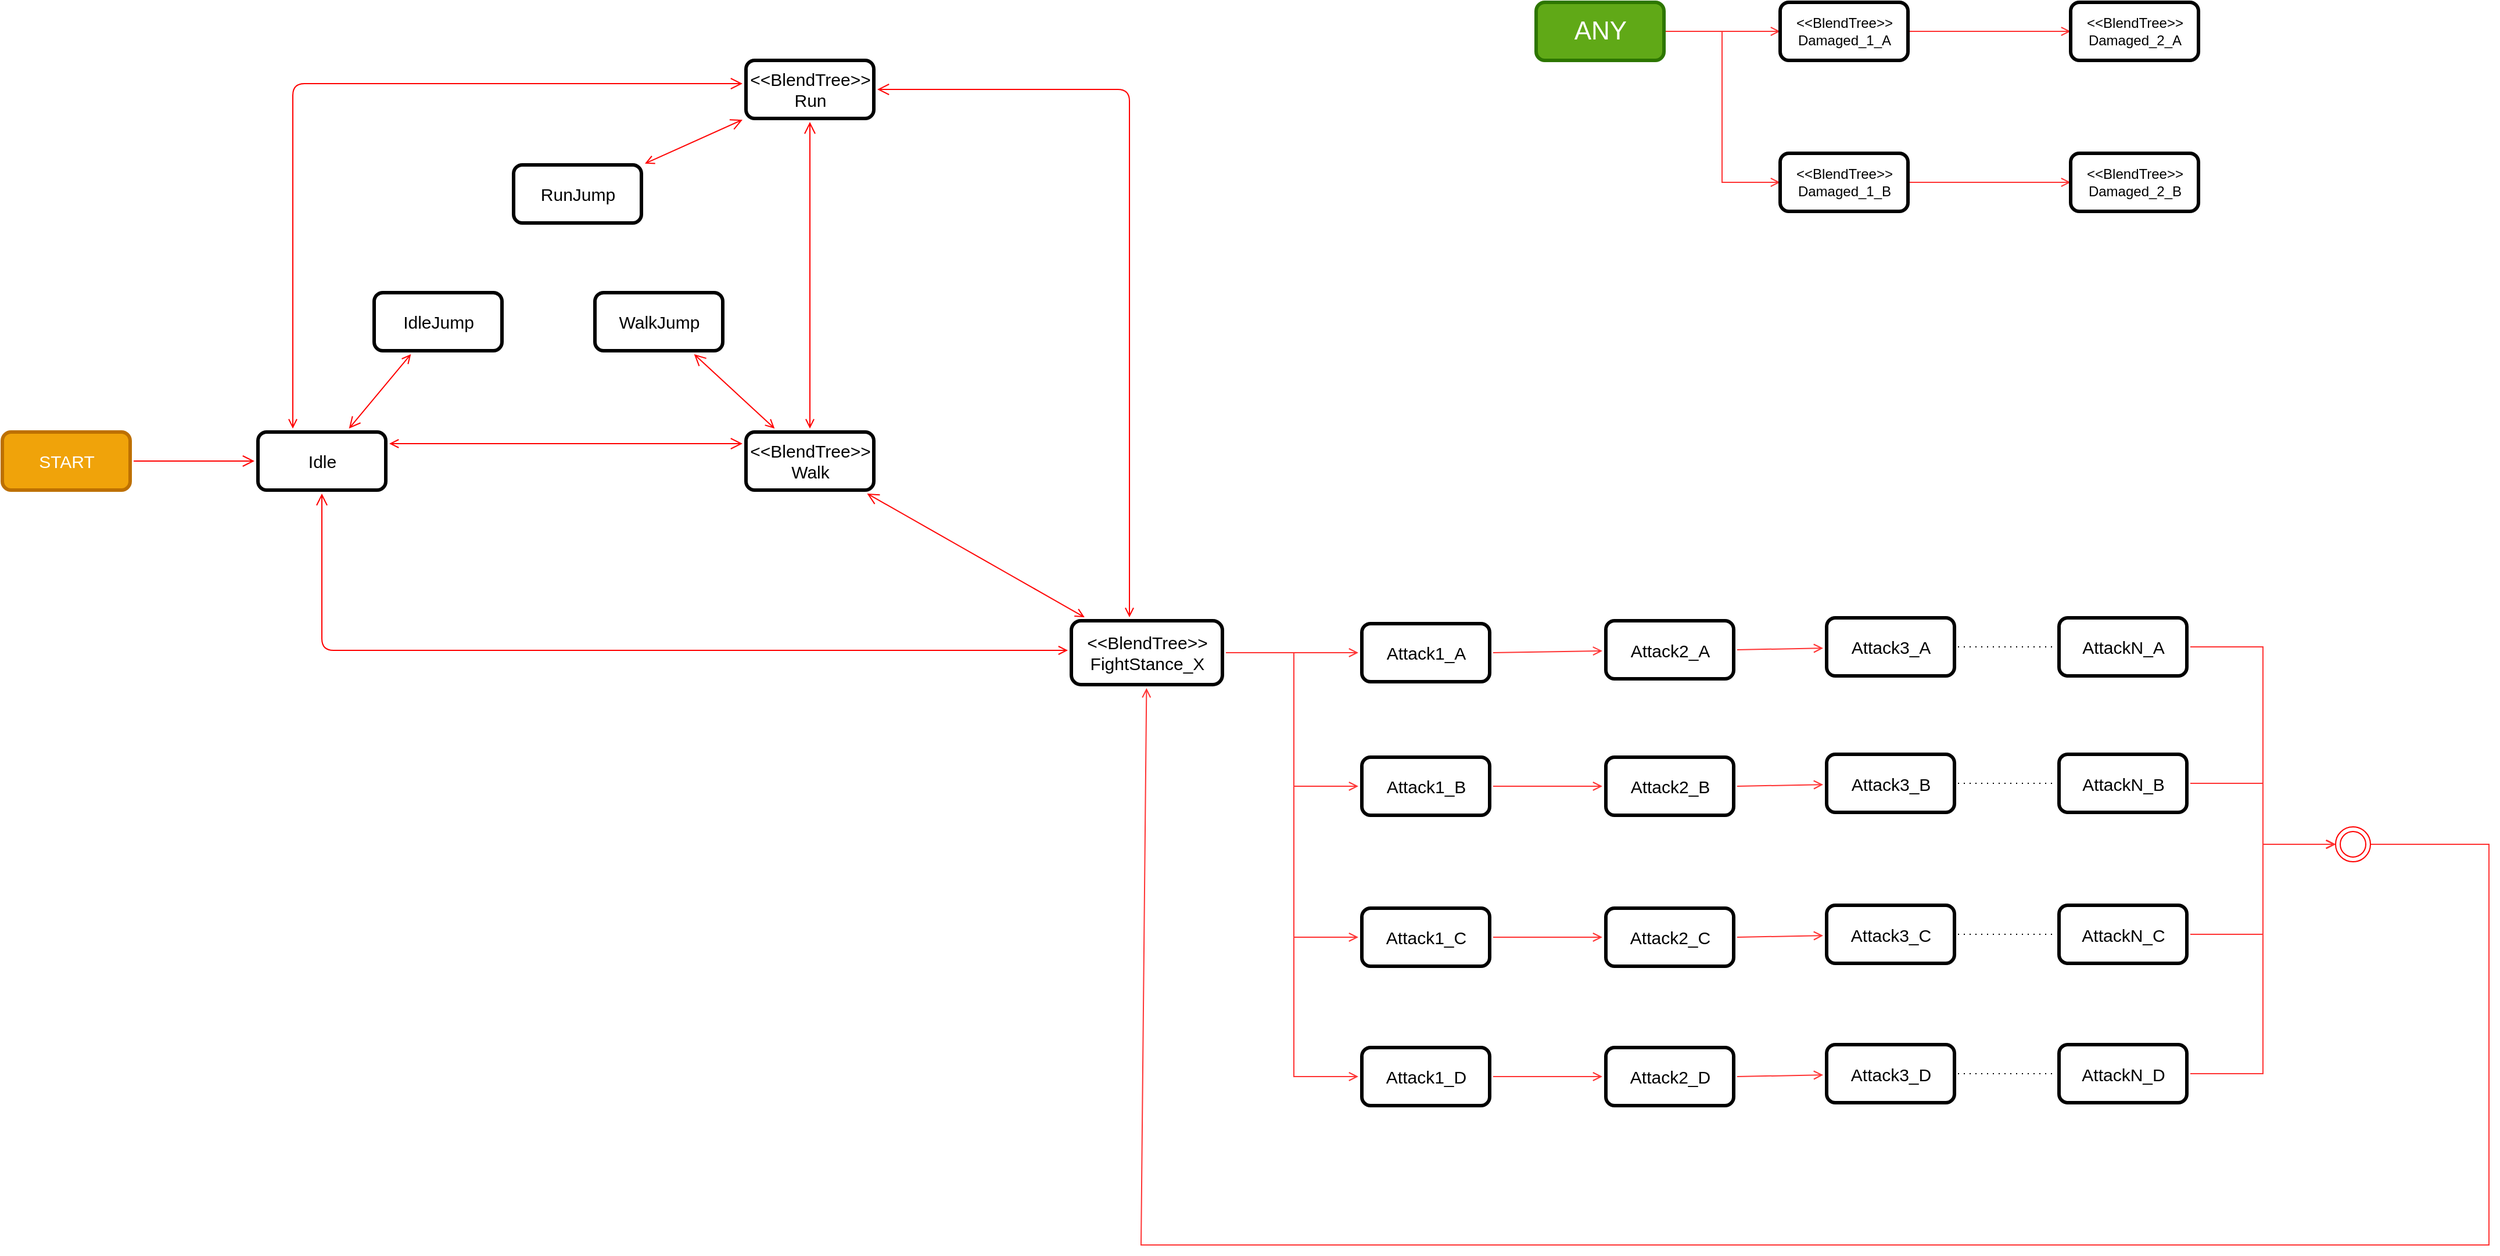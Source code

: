 <mxfile version="14.5.1" type="device"><diagram id="7k-xdg-q7hDLpXB6RG1Y" name="Página-1"><mxGraphModel dx="995" dy="581" grid="1" gridSize="10" guides="1" tooltips="1" connect="1" arrows="1" fold="1" page="1" pageScale="1" pageWidth="827" pageHeight="1169" math="0" shadow="0"><root><mxCell id="0"/><mxCell id="1" parent="0"/><mxCell id="tBoEBcWZCjzy892vB6H8-2" value="" style="html=1;verticalAlign=bottom;endArrow=open;endSize=8;strokeColor=#ff0000;edgeStyle=elbowEdgeStyle;elbow=vertical;" edge="1" source="tBoEBcWZCjzy892vB6H8-84" parent="1" target="tBoEBcWZCjzy892vB6H8-4"><mxGeometry relative="1" as="geometry"><mxPoint x="415" y="300" as="targetPoint"/><mxPoint x="199.996" y="404.667" as="sourcePoint"/></mxGeometry></mxCell><mxCell id="tBoEBcWZCjzy892vB6H8-4" value="&lt;font style=&quot;font-size: 15px&quot;&gt;Idle&lt;/font&gt;" style="html=1;rounded=1;strokeWidth=3;perimeterSpacing=3;" vertex="1" parent="1"><mxGeometry x="280" y="380" width="110" height="50" as="geometry"/></mxCell><mxCell id="tBoEBcWZCjzy892vB6H8-6" value="&lt;span style=&quot;font-size: 15px&quot;&gt;&amp;lt;&amp;lt;BlendTree&amp;gt;&amp;gt;&lt;br&gt;Run&lt;/span&gt;" style="html=1;rounded=1;strokeWidth=3;shadow=0;sketch=0;perimeterSpacing=3;" vertex="1" parent="1"><mxGeometry x="700" y="60" width="110" height="50" as="geometry"/></mxCell><mxCell id="tBoEBcWZCjzy892vB6H8-7" value="" style="html=1;verticalAlign=bottom;endArrow=open;endSize=8;strokeColor=#ff0000;sourcePerimeterSpacing=0;edgeStyle=elbowEdgeStyle;startArrow=open;startFill=0;" edge="1" parent="1" source="tBoEBcWZCjzy892vB6H8-4" target="tBoEBcWZCjzy892vB6H8-6"><mxGeometry relative="1" as="geometry"><mxPoint x="300" y="255" as="targetPoint"/><mxPoint x="210" y="255" as="sourcePoint"/><Array as="points"><mxPoint x="310" y="80"/><mxPoint x="340" y="160"/></Array></mxGeometry></mxCell><mxCell id="tBoEBcWZCjzy892vB6H8-8" value="&lt;span style=&quot;font-size: 15px&quot;&gt;&amp;lt;&amp;lt;BlendTree&amp;gt;&amp;gt;&lt;br&gt;Walk&lt;br&gt;&lt;/span&gt;" style="html=1;rounded=1;strokeWidth=3;shadow=0;sketch=0;perimeterSpacing=3;" vertex="1" parent="1"><mxGeometry x="700" y="380" width="110" height="50" as="geometry"/></mxCell><mxCell id="tBoEBcWZCjzy892vB6H8-9" value="" style="html=1;verticalAlign=bottom;endArrow=open;endSize=8;strokeColor=#ff0000;elbow=vertical;sourcePerimeterSpacing=0;edgeStyle=elbowEdgeStyle;startArrow=open;startFill=0;" edge="1" parent="1" source="tBoEBcWZCjzy892vB6H8-4" target="tBoEBcWZCjzy892vB6H8-8"><mxGeometry relative="1" as="geometry"><mxPoint x="515" y="295" as="targetPoint"/><mxPoint x="395" y="385" as="sourcePoint"/><Array as="points"><mxPoint x="460" y="390"/><mxPoint x="450" y="400"/><mxPoint x="430" y="390"/></Array></mxGeometry></mxCell><mxCell id="tBoEBcWZCjzy892vB6H8-10" value="" style="html=1;verticalAlign=bottom;endArrow=open;endSize=8;strokeColor=#ff0000;sourcePerimeterSpacing=0;startArrow=open;startFill=0;" edge="1" parent="1" source="tBoEBcWZCjzy892vB6H8-8" target="tBoEBcWZCjzy892vB6H8-6"><mxGeometry relative="1" as="geometry"><mxPoint x="705" y="255" as="targetPoint"/><mxPoint x="595" y="255" as="sourcePoint"/></mxGeometry></mxCell><mxCell id="tBoEBcWZCjzy892vB6H8-14" value="&lt;font style=&quot;font-size: 15px&quot;&gt;IdleJump&lt;/font&gt;" style="html=1;rounded=1;strokeWidth=3;perimeterSpacing=3;" vertex="1" parent="1"><mxGeometry x="380" y="260" width="110" height="50" as="geometry"/></mxCell><mxCell id="tBoEBcWZCjzy892vB6H8-15" value="&lt;font style=&quot;font-size: 15px&quot;&gt;WalkJump&lt;/font&gt;" style="html=1;rounded=1;strokeWidth=3;perimeterSpacing=3;" vertex="1" parent="1"><mxGeometry x="570" y="260" width="110" height="50" as="geometry"/></mxCell><mxCell id="tBoEBcWZCjzy892vB6H8-16" value="&lt;font style=&quot;font-size: 15px&quot;&gt;RunJump&lt;/font&gt;" style="html=1;rounded=1;strokeWidth=3;perimeterSpacing=3;" vertex="1" parent="1"><mxGeometry x="500" y="150" width="110" height="50" as="geometry"/></mxCell><mxCell id="tBoEBcWZCjzy892vB6H8-17" value="" style="html=1;verticalAlign=bottom;endArrow=open;endSize=8;strokeColor=#ff0000;elbow=vertical;sourcePerimeterSpacing=0;startArrow=open;startFill=0;" edge="1" parent="1" source="tBoEBcWZCjzy892vB6H8-8" target="tBoEBcWZCjzy892vB6H8-15"><mxGeometry relative="1" as="geometry"><mxPoint x="405" y="430" as="targetPoint"/><mxPoint x="705" y="430" as="sourcePoint"/></mxGeometry></mxCell><mxCell id="tBoEBcWZCjzy892vB6H8-20" value="" style="html=1;verticalAlign=bottom;endArrow=open;endSize=8;strokeColor=#ff0000;sourcePerimeterSpacing=0;startArrow=open;startFill=0;" edge="1" parent="1" source="tBoEBcWZCjzy892vB6H8-14" target="tBoEBcWZCjzy892vB6H8-4"><mxGeometry relative="1" as="geometry"><mxPoint x="320" y="505" as="targetPoint"/><mxPoint x="320" y="445" as="sourcePoint"/></mxGeometry></mxCell><mxCell id="tBoEBcWZCjzy892vB6H8-21" value="" style="html=1;verticalAlign=bottom;endArrow=open;endSize=8;strokeColor=#ff0000;elbow=vertical;sourcePerimeterSpacing=0;startArrow=open;startFill=0;" edge="1" parent="1" source="tBoEBcWZCjzy892vB6H8-16" target="tBoEBcWZCjzy892vB6H8-6"><mxGeometry relative="1" as="geometry"><mxPoint x="650" y="160" as="targetPoint"/><mxPoint x="715" y="220" as="sourcePoint"/></mxGeometry></mxCell><mxCell id="tBoEBcWZCjzy892vB6H8-28" value="" style="html=1;verticalAlign=bottom;endArrow=open;endSize=8;strokeColor=#ff0000;sourcePerimeterSpacing=0;startArrow=open;startFill=0;edgeStyle=elbowEdgeStyle;" edge="1" parent="1" source="tBoEBcWZCjzy892vB6H8-31" target="tBoEBcWZCjzy892vB6H8-6"><mxGeometry relative="1" as="geometry"><mxPoint x="765" y="123" as="targetPoint"/><mxPoint x="1020" y="560" as="sourcePoint"/><Array as="points"><mxPoint x="1030" y="460"/><mxPoint x="1050" y="400"/><mxPoint x="1020" y="280"/></Array></mxGeometry></mxCell><mxCell id="tBoEBcWZCjzy892vB6H8-29" value="" style="html=1;verticalAlign=bottom;endArrow=open;endSize=8;strokeColor=#ff0000;sourcePerimeterSpacing=0;startArrow=open;startFill=0;" edge="1" parent="1" source="tBoEBcWZCjzy892vB6H8-31" target="tBoEBcWZCjzy892vB6H8-8"><mxGeometry relative="1" as="geometry"><mxPoint x="779.693" y="123" as="targetPoint"/><mxPoint x="984.936" y="565.656" as="sourcePoint"/></mxGeometry></mxCell><mxCell id="tBoEBcWZCjzy892vB6H8-30" value="" style="html=1;verticalAlign=bottom;endArrow=open;endSize=8;strokeColor=#ff0000;sourcePerimeterSpacing=0;startArrow=open;startFill=0;edgeStyle=elbowEdgeStyle;elbow=vertical;" edge="1" parent="1" source="tBoEBcWZCjzy892vB6H8-31" target="tBoEBcWZCjzy892vB6H8-4"><mxGeometry relative="1" as="geometry"><mxPoint x="805.108" y="443" as="targetPoint"/><mxPoint x="963.431" y="600" as="sourcePoint"/><Array as="points"><mxPoint x="800" y="568"/><mxPoint x="760" y="600"/></Array></mxGeometry></mxCell><mxCell id="tBoEBcWZCjzy892vB6H8-68" style="edgeStyle=elbowEdgeStyle;rounded=0;orthogonalLoop=1;jettySize=auto;html=1;exitX=1;exitY=0.5;exitDx=0;exitDy=0;startArrow=none;startFill=0;sourcePerimeterSpacing=0;endArrow=open;endFill=0;strokeColor=#FF3333;" edge="1" parent="1" source="tBoEBcWZCjzy892vB6H8-31" target="tBoEBcWZCjzy892vB6H8-40"><mxGeometry relative="1" as="geometry"/></mxCell><mxCell id="tBoEBcWZCjzy892vB6H8-69" style="edgeStyle=elbowEdgeStyle;rounded=0;orthogonalLoop=1;jettySize=auto;html=1;exitX=1;exitY=0.5;exitDx=0;exitDy=0;startArrow=none;startFill=0;sourcePerimeterSpacing=0;endArrow=open;endFill=0;strokeColor=#FF3333;" edge="1" parent="1" source="tBoEBcWZCjzy892vB6H8-31" target="tBoEBcWZCjzy892vB6H8-41"><mxGeometry relative="1" as="geometry"/></mxCell><mxCell id="tBoEBcWZCjzy892vB6H8-70" style="edgeStyle=elbowEdgeStyle;rounded=0;orthogonalLoop=1;jettySize=auto;html=1;exitX=1;exitY=0.5;exitDx=0;exitDy=0;startArrow=none;startFill=0;sourcePerimeterSpacing=0;endArrow=open;endFill=0;strokeColor=#FF3333;" edge="1" parent="1" source="tBoEBcWZCjzy892vB6H8-31" target="tBoEBcWZCjzy892vB6H8-42"><mxGeometry relative="1" as="geometry"/></mxCell><mxCell id="tBoEBcWZCjzy892vB6H8-71" style="edgeStyle=elbowEdgeStyle;rounded=0;orthogonalLoop=1;jettySize=auto;html=1;exitX=1;exitY=0.5;exitDx=0;exitDy=0;startArrow=none;startFill=0;sourcePerimeterSpacing=0;endArrow=open;endFill=0;strokeColor=#FF3333;" edge="1" parent="1" source="tBoEBcWZCjzy892vB6H8-31" target="tBoEBcWZCjzy892vB6H8-43"><mxGeometry relative="1" as="geometry"/></mxCell><mxCell id="tBoEBcWZCjzy892vB6H8-31" value="&lt;span style=&quot;font-size: 15px&quot;&gt;&amp;lt;&amp;lt;BlendTree&amp;gt;&amp;gt;&lt;br&gt;FightStance_X&lt;br&gt;&lt;/span&gt;" style="html=1;rounded=1;strokeWidth=3;shadow=0;sketch=0;perimeterSpacing=3;" vertex="1" parent="1"><mxGeometry x="980" y="542.5" width="130" height="55" as="geometry"/></mxCell><mxCell id="tBoEBcWZCjzy892vB6H8-56" style="rounded=0;orthogonalLoop=1;jettySize=auto;html=1;exitX=1;exitY=0.5;exitDx=0;exitDy=0;startArrow=none;startFill=0;sourcePerimeterSpacing=0;endArrow=open;endFill=0;strokeColor=#FF3333;" edge="1" parent="1" source="tBoEBcWZCjzy892vB6H8-40" target="tBoEBcWZCjzy892vB6H8-44"><mxGeometry relative="1" as="geometry"/></mxCell><mxCell id="tBoEBcWZCjzy892vB6H8-40" value="&lt;font style=&quot;font-size: 15px&quot;&gt;Attack1_A&lt;/font&gt;" style="html=1;rounded=1;strokeWidth=3;perimeterSpacing=3;" vertex="1" parent="1"><mxGeometry x="1230" y="545" width="110" height="50" as="geometry"/></mxCell><mxCell id="tBoEBcWZCjzy892vB6H8-59" style="edgeStyle=none;rounded=0;orthogonalLoop=1;jettySize=auto;html=1;exitX=1;exitY=0.5;exitDx=0;exitDy=0;startArrow=none;startFill=0;sourcePerimeterSpacing=0;endArrow=open;endFill=0;strokeColor=#FF3333;" edge="1" parent="1" source="tBoEBcWZCjzy892vB6H8-41" target="tBoEBcWZCjzy892vB6H8-45"><mxGeometry relative="1" as="geometry"/></mxCell><mxCell id="tBoEBcWZCjzy892vB6H8-41" value="&lt;font style=&quot;font-size: 15px&quot;&gt;Attack1_B&lt;/font&gt;" style="html=1;rounded=1;strokeWidth=3;perimeterSpacing=3;" vertex="1" parent="1"><mxGeometry x="1230" y="660" width="110" height="50" as="geometry"/></mxCell><mxCell id="tBoEBcWZCjzy892vB6H8-62" style="edgeStyle=none;rounded=0;orthogonalLoop=1;jettySize=auto;html=1;exitX=1;exitY=0.5;exitDx=0;exitDy=0;startArrow=none;startFill=0;sourcePerimeterSpacing=0;endArrow=open;endFill=0;strokeColor=#FF3333;" edge="1" parent="1" source="tBoEBcWZCjzy892vB6H8-42" target="tBoEBcWZCjzy892vB6H8-46"><mxGeometry relative="1" as="geometry"/></mxCell><mxCell id="tBoEBcWZCjzy892vB6H8-42" value="&lt;font style=&quot;font-size: 15px&quot;&gt;Attack1_C&lt;/font&gt;" style="html=1;rounded=1;strokeWidth=3;perimeterSpacing=3;" vertex="1" parent="1"><mxGeometry x="1230" y="790" width="110" height="50" as="geometry"/></mxCell><mxCell id="tBoEBcWZCjzy892vB6H8-65" style="edgeStyle=none;rounded=0;orthogonalLoop=1;jettySize=auto;html=1;exitX=1;exitY=0.5;exitDx=0;exitDy=0;startArrow=none;startFill=0;sourcePerimeterSpacing=0;endArrow=open;endFill=0;strokeColor=#FF3333;" edge="1" parent="1" source="tBoEBcWZCjzy892vB6H8-43" target="tBoEBcWZCjzy892vB6H8-47"><mxGeometry relative="1" as="geometry"/></mxCell><mxCell id="tBoEBcWZCjzy892vB6H8-43" value="&lt;font style=&quot;font-size: 15px&quot;&gt;Attack1_D&lt;/font&gt;" style="html=1;rounded=1;strokeWidth=3;perimeterSpacing=3;" vertex="1" parent="1"><mxGeometry x="1230" y="910" width="110" height="50" as="geometry"/></mxCell><mxCell id="tBoEBcWZCjzy892vB6H8-57" style="edgeStyle=none;rounded=0;orthogonalLoop=1;jettySize=auto;html=1;exitX=1;exitY=0.5;exitDx=0;exitDy=0;startArrow=none;startFill=0;sourcePerimeterSpacing=0;endArrow=open;endFill=0;strokeColor=#FF3333;" edge="1" parent="1" source="tBoEBcWZCjzy892vB6H8-44" target="tBoEBcWZCjzy892vB6H8-48"><mxGeometry relative="1" as="geometry"/></mxCell><mxCell id="tBoEBcWZCjzy892vB6H8-44" value="&lt;font style=&quot;font-size: 15px&quot;&gt;Attack2_A&lt;/font&gt;" style="html=1;rounded=1;strokeWidth=3;perimeterSpacing=3;" vertex="1" parent="1"><mxGeometry x="1440" y="542.5" width="110" height="50" as="geometry"/></mxCell><mxCell id="tBoEBcWZCjzy892vB6H8-60" style="edgeStyle=none;rounded=0;orthogonalLoop=1;jettySize=auto;html=1;exitX=1;exitY=0.5;exitDx=0;exitDy=0;startArrow=none;startFill=0;sourcePerimeterSpacing=0;endArrow=open;endFill=0;strokeColor=#FF3333;" edge="1" parent="1" source="tBoEBcWZCjzy892vB6H8-45" target="tBoEBcWZCjzy892vB6H8-49"><mxGeometry relative="1" as="geometry"/></mxCell><mxCell id="tBoEBcWZCjzy892vB6H8-45" value="&lt;font style=&quot;font-size: 15px&quot;&gt;Attack2_B&lt;/font&gt;" style="html=1;rounded=1;strokeWidth=3;perimeterSpacing=3;" vertex="1" parent="1"><mxGeometry x="1440" y="660" width="110" height="50" as="geometry"/></mxCell><mxCell id="tBoEBcWZCjzy892vB6H8-63" style="edgeStyle=none;rounded=0;orthogonalLoop=1;jettySize=auto;html=1;exitX=1;exitY=0.5;exitDx=0;exitDy=0;startArrow=none;startFill=0;sourcePerimeterSpacing=0;endArrow=open;endFill=0;strokeColor=#FF3333;" edge="1" parent="1" source="tBoEBcWZCjzy892vB6H8-46" target="tBoEBcWZCjzy892vB6H8-50"><mxGeometry relative="1" as="geometry"/></mxCell><mxCell id="tBoEBcWZCjzy892vB6H8-46" value="&lt;font style=&quot;font-size: 15px&quot;&gt;Attack2_C&lt;/font&gt;" style="html=1;rounded=1;strokeWidth=3;perimeterSpacing=3;" vertex="1" parent="1"><mxGeometry x="1440" y="790" width="110" height="50" as="geometry"/></mxCell><mxCell id="tBoEBcWZCjzy892vB6H8-66" style="edgeStyle=none;rounded=0;orthogonalLoop=1;jettySize=auto;html=1;exitX=1;exitY=0.5;exitDx=0;exitDy=0;startArrow=none;startFill=0;sourcePerimeterSpacing=0;endArrow=open;endFill=0;strokeColor=#FF3333;" edge="1" parent="1" source="tBoEBcWZCjzy892vB6H8-47" target="tBoEBcWZCjzy892vB6H8-51"><mxGeometry relative="1" as="geometry"/></mxCell><mxCell id="tBoEBcWZCjzy892vB6H8-47" value="&lt;font style=&quot;font-size: 15px&quot;&gt;Attack2_D&lt;/font&gt;" style="html=1;rounded=1;strokeWidth=3;perimeterSpacing=3;" vertex="1" parent="1"><mxGeometry x="1440" y="910" width="110" height="50" as="geometry"/></mxCell><mxCell id="tBoEBcWZCjzy892vB6H8-58" style="edgeStyle=none;rounded=0;orthogonalLoop=1;jettySize=auto;html=1;exitX=1;exitY=0.5;exitDx=0;exitDy=0;startArrow=none;startFill=0;sourcePerimeterSpacing=0;endArrow=none;endFill=0;dashed=1;dashPattern=1 4;" edge="1" parent="1" source="tBoEBcWZCjzy892vB6H8-48" target="tBoEBcWZCjzy892vB6H8-52"><mxGeometry relative="1" as="geometry"/></mxCell><mxCell id="tBoEBcWZCjzy892vB6H8-48" value="&lt;font style=&quot;font-size: 15px&quot;&gt;Attack3_A&lt;/font&gt;" style="html=1;rounded=1;strokeWidth=3;perimeterSpacing=3;" vertex="1" parent="1"><mxGeometry x="1630" y="540" width="110" height="50" as="geometry"/></mxCell><mxCell id="tBoEBcWZCjzy892vB6H8-61" style="edgeStyle=none;rounded=0;orthogonalLoop=1;jettySize=auto;html=1;exitX=1;exitY=0.5;exitDx=0;exitDy=0;startArrow=none;startFill=0;sourcePerimeterSpacing=0;endArrow=none;endFill=0;dashed=1;dashPattern=1 4;" edge="1" parent="1" source="tBoEBcWZCjzy892vB6H8-49" target="tBoEBcWZCjzy892vB6H8-53"><mxGeometry relative="1" as="geometry"/></mxCell><mxCell id="tBoEBcWZCjzy892vB6H8-49" value="&lt;font style=&quot;font-size: 15px&quot;&gt;Attack3_B&lt;/font&gt;" style="html=1;rounded=1;strokeWidth=3;perimeterSpacing=3;" vertex="1" parent="1"><mxGeometry x="1630" y="657.5" width="110" height="50" as="geometry"/></mxCell><mxCell id="tBoEBcWZCjzy892vB6H8-64" style="edgeStyle=none;rounded=0;orthogonalLoop=1;jettySize=auto;html=1;exitX=1;exitY=0.5;exitDx=0;exitDy=0;startArrow=none;startFill=0;sourcePerimeterSpacing=0;endArrow=none;endFill=0;dashed=1;dashPattern=1 4;" edge="1" parent="1" source="tBoEBcWZCjzy892vB6H8-50" target="tBoEBcWZCjzy892vB6H8-54"><mxGeometry relative="1" as="geometry"/></mxCell><mxCell id="tBoEBcWZCjzy892vB6H8-50" value="&lt;font style=&quot;font-size: 15px&quot;&gt;Attack3_C&lt;/font&gt;" style="html=1;rounded=1;strokeWidth=3;perimeterSpacing=3;" vertex="1" parent="1"><mxGeometry x="1630" y="787.5" width="110" height="50" as="geometry"/></mxCell><mxCell id="tBoEBcWZCjzy892vB6H8-67" style="edgeStyle=none;rounded=0;orthogonalLoop=1;jettySize=auto;html=1;exitX=1;exitY=0.5;exitDx=0;exitDy=0;startArrow=none;startFill=0;sourcePerimeterSpacing=0;endArrow=none;endFill=0;dashed=1;dashPattern=1 4;" edge="1" parent="1" source="tBoEBcWZCjzy892vB6H8-51" target="tBoEBcWZCjzy892vB6H8-55"><mxGeometry relative="1" as="geometry"/></mxCell><mxCell id="tBoEBcWZCjzy892vB6H8-51" value="&lt;font style=&quot;font-size: 15px&quot;&gt;Attack3_D&lt;/font&gt;" style="html=1;rounded=1;strokeWidth=3;perimeterSpacing=3;" vertex="1" parent="1"><mxGeometry x="1630" y="907.5" width="110" height="50" as="geometry"/></mxCell><mxCell id="tBoEBcWZCjzy892vB6H8-78" style="edgeStyle=elbowEdgeStyle;rounded=0;orthogonalLoop=1;jettySize=auto;html=1;exitX=1;exitY=0.5;exitDx=0;exitDy=0;startArrow=none;startFill=0;sourcePerimeterSpacing=0;endArrow=open;endFill=0;strokeColor=#FF3333;" edge="1" parent="1" source="tBoEBcWZCjzy892vB6H8-52" target="tBoEBcWZCjzy892vB6H8-77"><mxGeometry relative="1" as="geometry"/></mxCell><mxCell id="tBoEBcWZCjzy892vB6H8-52" value="&lt;font style=&quot;font-size: 15px&quot;&gt;AttackN_A&lt;/font&gt;" style="html=1;rounded=1;strokeWidth=3;perimeterSpacing=3;" vertex="1" parent="1"><mxGeometry x="1830" y="540" width="110" height="50" as="geometry"/></mxCell><mxCell id="tBoEBcWZCjzy892vB6H8-79" style="edgeStyle=elbowEdgeStyle;rounded=0;orthogonalLoop=1;jettySize=auto;html=1;exitX=1;exitY=0.5;exitDx=0;exitDy=0;startArrow=none;startFill=0;sourcePerimeterSpacing=0;endArrow=open;endFill=0;strokeColor=#FF3333;" edge="1" parent="1" source="tBoEBcWZCjzy892vB6H8-53" target="tBoEBcWZCjzy892vB6H8-77"><mxGeometry relative="1" as="geometry"/></mxCell><mxCell id="tBoEBcWZCjzy892vB6H8-53" value="&lt;font style=&quot;font-size: 15px&quot;&gt;AttackN_B&lt;/font&gt;" style="html=1;rounded=1;strokeWidth=3;perimeterSpacing=3;" vertex="1" parent="1"><mxGeometry x="1830" y="657.5" width="110" height="50" as="geometry"/></mxCell><mxCell id="tBoEBcWZCjzy892vB6H8-80" style="edgeStyle=elbowEdgeStyle;rounded=0;orthogonalLoop=1;jettySize=auto;html=1;exitX=1;exitY=0.5;exitDx=0;exitDy=0;startArrow=none;startFill=0;sourcePerimeterSpacing=0;endArrow=open;endFill=0;strokeColor=#FF3333;" edge="1" parent="1" source="tBoEBcWZCjzy892vB6H8-54" target="tBoEBcWZCjzy892vB6H8-77"><mxGeometry relative="1" as="geometry"/></mxCell><mxCell id="tBoEBcWZCjzy892vB6H8-54" value="&lt;font style=&quot;font-size: 15px&quot;&gt;AttackN_C&lt;/font&gt;" style="html=1;rounded=1;strokeWidth=3;perimeterSpacing=3;" vertex="1" parent="1"><mxGeometry x="1830" y="787.5" width="110" height="50" as="geometry"/></mxCell><mxCell id="tBoEBcWZCjzy892vB6H8-81" style="edgeStyle=elbowEdgeStyle;rounded=0;orthogonalLoop=1;jettySize=auto;html=1;exitX=1;exitY=0.5;exitDx=0;exitDy=0;startArrow=none;startFill=0;sourcePerimeterSpacing=0;endArrow=open;endFill=0;strokeColor=#FF3333;" edge="1" parent="1" source="tBoEBcWZCjzy892vB6H8-55" target="tBoEBcWZCjzy892vB6H8-77"><mxGeometry relative="1" as="geometry"/></mxCell><mxCell id="tBoEBcWZCjzy892vB6H8-55" value="&lt;font style=&quot;font-size: 15px&quot;&gt;AttackN_D&lt;/font&gt;" style="html=1;rounded=1;strokeWidth=3;perimeterSpacing=3;" vertex="1" parent="1"><mxGeometry x="1830" y="907.5" width="110" height="50" as="geometry"/></mxCell><mxCell id="tBoEBcWZCjzy892vB6H8-82" style="rounded=0;orthogonalLoop=1;jettySize=auto;html=1;exitX=1;exitY=0.5;exitDx=0;exitDy=0;startArrow=none;startFill=0;sourcePerimeterSpacing=0;endArrow=open;endFill=0;strokeColor=#FF3333;" edge="1" parent="1" source="tBoEBcWZCjzy892vB6H8-77" target="tBoEBcWZCjzy892vB6H8-31"><mxGeometry relative="1" as="geometry"><mxPoint x="1080" y="1080" as="targetPoint"/><Array as="points"><mxPoint x="2200" y="735"/><mxPoint x="2200" y="1080"/><mxPoint x="1040" y="1080"/></Array></mxGeometry></mxCell><mxCell id="tBoEBcWZCjzy892vB6H8-77" value="" style="ellipse;html=1;shape=endState;strokeColor=#ff0000;rounded=1;shadow=0;sketch=0;fillColor=#FFFFFF;" vertex="1" parent="1"><mxGeometry x="2068" y="720" width="30" height="30" as="geometry"/></mxCell><mxCell id="tBoEBcWZCjzy892vB6H8-86" style="edgeStyle=elbowEdgeStyle;rounded=0;orthogonalLoop=1;jettySize=auto;html=1;startArrow=none;startFill=0;sourcePerimeterSpacing=0;endArrow=open;endFill=0;strokeColor=#FF3333;" edge="1" parent="1" source="tBoEBcWZCjzy892vB6H8-83" target="tBoEBcWZCjzy892vB6H8-85"><mxGeometry relative="1" as="geometry"/></mxCell><mxCell id="tBoEBcWZCjzy892vB6H8-88" style="edgeStyle=elbowEdgeStyle;rounded=0;orthogonalLoop=1;jettySize=auto;html=1;exitX=1;exitY=0.5;exitDx=0;exitDy=0;startArrow=none;startFill=0;sourcePerimeterSpacing=0;endArrow=open;endFill=0;strokeColor=#FF3333;elbow=vertical;" edge="1" parent="1" source="tBoEBcWZCjzy892vB6H8-83" target="tBoEBcWZCjzy892vB6H8-87"><mxGeometry relative="1" as="geometry"/></mxCell><mxCell id="tBoEBcWZCjzy892vB6H8-83" value="&lt;font style=&quot;font-size: 22px&quot;&gt;ANY&lt;/font&gt;" style="html=1;rounded=1;shadow=0;sketch=0;strokeWidth=3;fillColor=#60a917;strokeColor=#2D7600;fontColor=#ffffff;" vertex="1" parent="1"><mxGeometry x="1380" y="10" width="110" height="50" as="geometry"/></mxCell><mxCell id="tBoEBcWZCjzy892vB6H8-84" value="&lt;font style=&quot;font-size: 15px&quot;&gt;START&lt;/font&gt;" style="html=1;rounded=1;strokeWidth=3;perimeterSpacing=3;fillColor=#f0a30a;strokeColor=#BD7000;fontColor=#ffffff;" vertex="1" parent="1"><mxGeometry x="60" y="380" width="110" height="50" as="geometry"/></mxCell><mxCell id="tBoEBcWZCjzy892vB6H8-92" style="edgeStyle=elbowEdgeStyle;rounded=0;orthogonalLoop=1;jettySize=auto;elbow=vertical;html=1;exitX=1;exitY=0.5;exitDx=0;exitDy=0;startArrow=none;startFill=0;sourcePerimeterSpacing=0;endArrow=open;endFill=0;strokeColor=#FF3333;" edge="1" parent="1" source="tBoEBcWZCjzy892vB6H8-85" target="tBoEBcWZCjzy892vB6H8-90"><mxGeometry relative="1" as="geometry"/></mxCell><mxCell id="tBoEBcWZCjzy892vB6H8-85" value="&amp;lt;&amp;lt;BlendTree&amp;gt;&amp;gt;&lt;br&gt;Damaged_1_B" style="html=1;rounded=1;shadow=0;sketch=0;strokeWidth=3;fillColor=#FFFFFF;" vertex="1" parent="1"><mxGeometry x="1590" y="140" width="110" height="50" as="geometry"/></mxCell><mxCell id="tBoEBcWZCjzy892vB6H8-91" style="edgeStyle=elbowEdgeStyle;rounded=0;orthogonalLoop=1;jettySize=auto;elbow=vertical;html=1;exitX=1;exitY=0.5;exitDx=0;exitDy=0;startArrow=none;startFill=0;sourcePerimeterSpacing=0;endArrow=open;endFill=0;strokeColor=#FF3333;" edge="1" parent="1" source="tBoEBcWZCjzy892vB6H8-87" target="tBoEBcWZCjzy892vB6H8-89"><mxGeometry relative="1" as="geometry"/></mxCell><mxCell id="tBoEBcWZCjzy892vB6H8-87" value="&amp;lt;&amp;lt;BlendTree&amp;gt;&amp;gt;&lt;br&gt;Damaged_1_A" style="html=1;rounded=1;shadow=0;sketch=0;strokeWidth=3;fillColor=#FFFFFF;" vertex="1" parent="1"><mxGeometry x="1590" y="10" width="110" height="50" as="geometry"/></mxCell><mxCell id="tBoEBcWZCjzy892vB6H8-89" value="&amp;lt;&amp;lt;BlendTree&amp;gt;&amp;gt;&lt;br&gt;Damaged_2_A" style="html=1;rounded=1;shadow=0;sketch=0;strokeWidth=3;fillColor=#FFFFFF;" vertex="1" parent="1"><mxGeometry x="1840" y="10" width="110" height="50" as="geometry"/></mxCell><mxCell id="tBoEBcWZCjzy892vB6H8-90" value="&amp;lt;&amp;lt;BlendTree&amp;gt;&amp;gt;&lt;br&gt;Damaged_2_B" style="html=1;rounded=1;shadow=0;sketch=0;strokeWidth=3;fillColor=#FFFFFF;" vertex="1" parent="1"><mxGeometry x="1840" y="140" width="110" height="50" as="geometry"/></mxCell></root></mxGraphModel></diagram></mxfile>